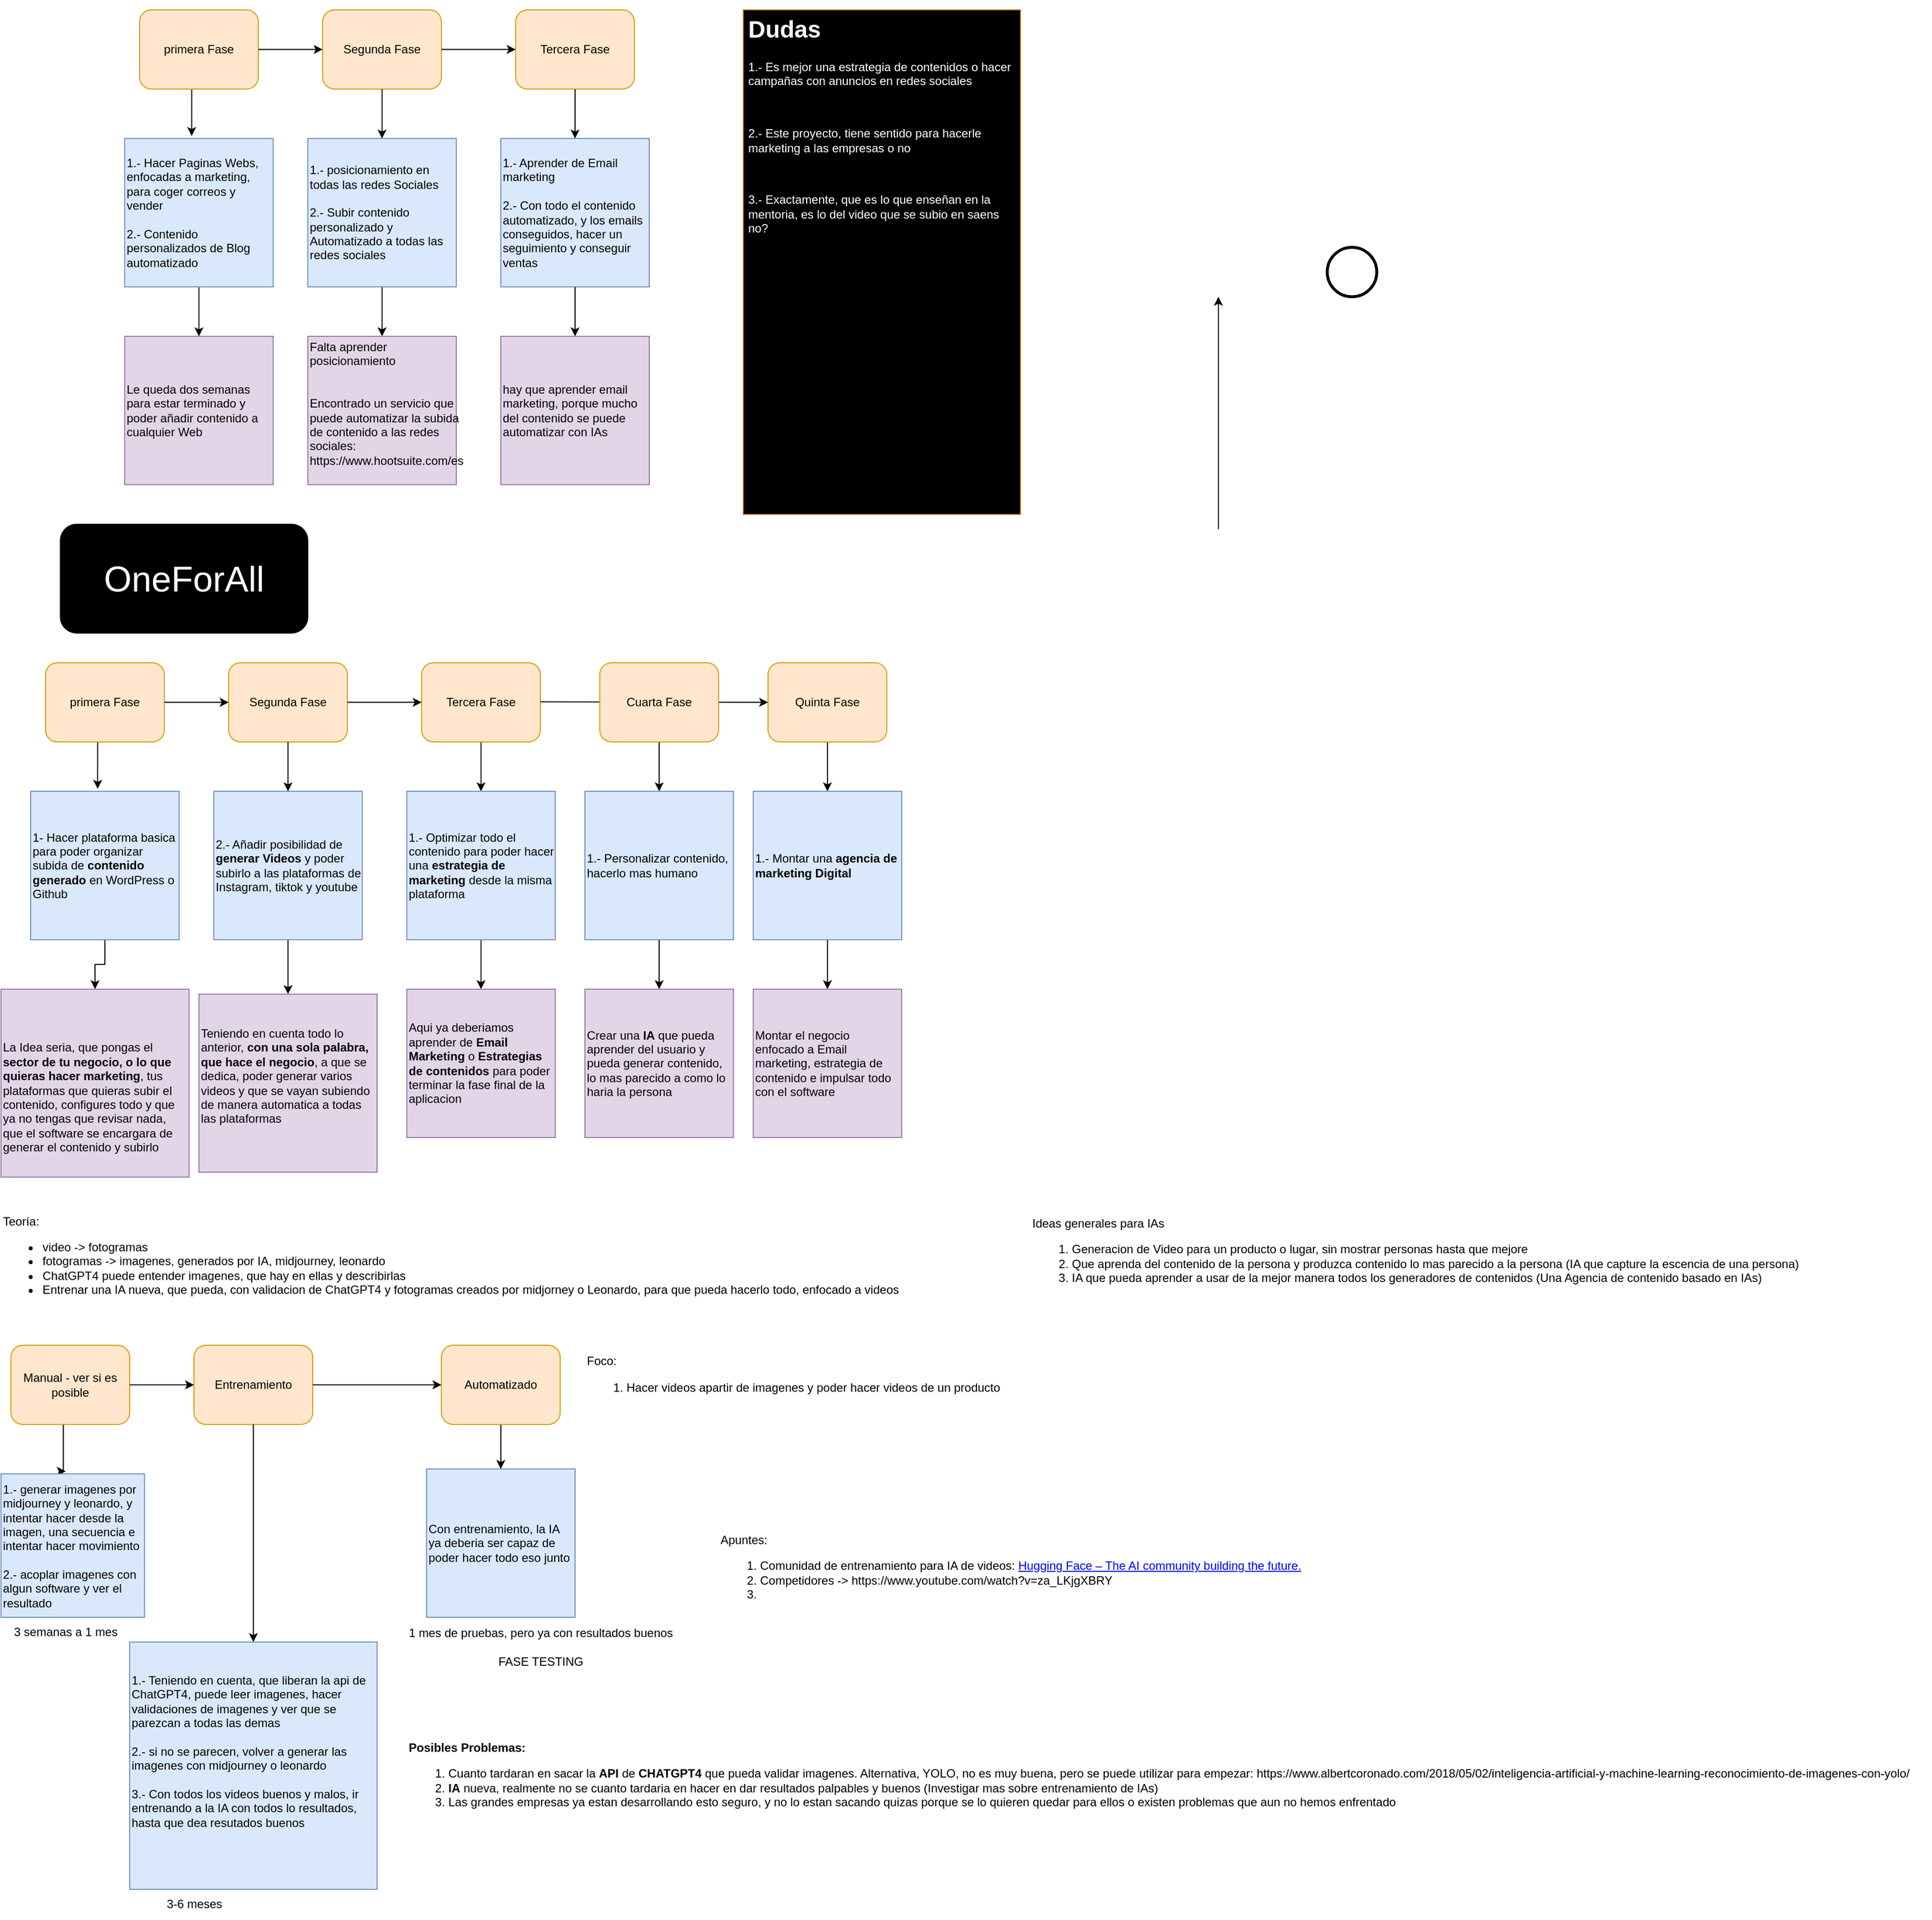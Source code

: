 <mxfile version="21.1.2" type="github">
  <diagram name="Page-1" id="2a216829-ef6e-dabb-86c1-c78162f3ba2b">
    <mxGraphModel dx="1050" dy="541" grid="1" gridSize="10" guides="1" tooltips="1" connect="1" arrows="1" fold="1" page="1" pageScale="1" pageWidth="850" pageHeight="1100" background="none" math="0" shadow="0">
      <root>
        <mxCell id="0" />
        <mxCell id="1" parent="0" />
        <mxCell id="0VyVYXyV5IGO3JdP-Ufd-3" style="edgeStyle=orthogonalEdgeStyle;rounded=0;orthogonalLoop=1;jettySize=auto;html=1;exitX=0.5;exitY=1;exitDx=0;exitDy=0;entryX=0.451;entryY=-0.017;entryDx=0;entryDy=0;entryPerimeter=0;" parent="1" source="7a84cebc1def654-2" target="0VyVYXyV5IGO3JdP-Ufd-1" edge="1">
          <mxGeometry relative="1" as="geometry">
            <Array as="points">
              <mxPoint x="243" y="330" />
            </Array>
          </mxGeometry>
        </mxCell>
        <mxCell id="7a84cebc1def654-2" value="primera Fase" style="shape=ext;rounded=1;html=1;whiteSpace=wrap;fillColor=#ffe6cc;strokeColor=#d79b00;" parent="1" vertex="1">
          <mxGeometry x="190" y="250" width="120" height="80" as="geometry" />
        </mxCell>
        <mxCell id="7a84cebc1def654-3" value="Segunda Fase" style="shape=ext;rounded=1;html=1;whiteSpace=wrap;fillColor=#ffe6cc;strokeColor=#d79b00;" parent="1" vertex="1">
          <mxGeometry x="375" y="250" width="120" height="80" as="geometry" />
        </mxCell>
        <mxCell id="7a84cebc1def654-26" value="" style="shape=mxgraph.bpmn.shape;html=1;verticalLabelPosition=bottom;labelBackgroundColor=#ffffff;verticalAlign=top;perimeter=ellipsePerimeter;outline=end;symbol=general;" parent="1" vertex="1">
          <mxGeometry x="1390" y="490.0" width="50" height="50" as="geometry" />
        </mxCell>
        <mxCell id="7a84cebc1def654-39" style="edgeStyle=orthogonalEdgeStyle;rounded=0;html=1;jettySize=auto;orthogonalLoop=1;" parent="1" source="7a84cebc1def654-2" target="7a84cebc1def654-3" edge="1">
          <mxGeometry relative="1" as="geometry" />
        </mxCell>
        <mxCell id="7a84cebc1def654-45" style="edgeStyle=orthogonalEdgeStyle;rounded=0;html=1;jettySize=auto;orthogonalLoop=1;" parent="1" edge="1">
          <mxGeometry relative="1" as="geometry">
            <mxPoint x="1280" y="775" as="sourcePoint" />
            <mxPoint x="1280" y="540" as="targetPoint" />
          </mxGeometry>
        </mxCell>
        <mxCell id="0VyVYXyV5IGO3JdP-Ufd-22" style="edgeStyle=orthogonalEdgeStyle;rounded=0;orthogonalLoop=1;jettySize=auto;html=1;entryX=0.5;entryY=0;entryDx=0;entryDy=0;" parent="1" source="0VyVYXyV5IGO3JdP-Ufd-1" target="0VyVYXyV5IGO3JdP-Ufd-19" edge="1">
          <mxGeometry relative="1" as="geometry" />
        </mxCell>
        <mxCell id="0VyVYXyV5IGO3JdP-Ufd-1" value="&lt;div style=&quot;&quot;&gt;&lt;span style=&quot;background-color: initial;&quot;&gt;1.- Hacer Paginas Webs, enfocadas a marketing, para coger correos y vender&lt;/span&gt;&lt;/div&gt;&lt;div style=&quot;&quot;&gt;&lt;span style=&quot;background-color: initial;&quot;&gt;&amp;nbsp;&lt;/span&gt;&lt;/div&gt;&lt;div style=&quot;&quot;&gt;&lt;span style=&quot;background-color: initial;&quot;&gt;2.- Contenido personalizados de Blog automatizado&lt;/span&gt;&lt;/div&gt;" style="whiteSpace=wrap;html=1;aspect=fixed;fillColor=#dae8fc;strokeColor=#6c8ebf;align=left;" parent="1" vertex="1">
          <mxGeometry x="175" y="380" width="150" height="150" as="geometry" />
        </mxCell>
        <mxCell id="0VyVYXyV5IGO3JdP-Ufd-23" style="edgeStyle=orthogonalEdgeStyle;rounded=0;orthogonalLoop=1;jettySize=auto;html=1;" parent="1" source="0VyVYXyV5IGO3JdP-Ufd-4" target="0VyVYXyV5IGO3JdP-Ufd-20" edge="1">
          <mxGeometry relative="1" as="geometry" />
        </mxCell>
        <mxCell id="0VyVYXyV5IGO3JdP-Ufd-4" value="&lt;div style=&quot;&quot;&gt;&lt;span style=&quot;background-color: initial;&quot;&gt;1.- posicionamiento en todas las redes Sociales&lt;/span&gt;&lt;/div&gt;&lt;div style=&quot;&quot;&gt;&lt;span style=&quot;background-color: initial;&quot;&gt;&amp;nbsp;&lt;/span&gt;&lt;/div&gt;&lt;div style=&quot;&quot;&gt;&lt;span style=&quot;background-color: initial;&quot;&gt;2.- Subir contenido personalizado y Automatizado a todas las redes sociales&lt;/span&gt;&lt;/div&gt;" style="whiteSpace=wrap;html=1;aspect=fixed;fillColor=#dae8fc;strokeColor=#6c8ebf;align=left;" parent="1" vertex="1">
          <mxGeometry x="360" y="380" width="150" height="150" as="geometry" />
        </mxCell>
        <mxCell id="0VyVYXyV5IGO3JdP-Ufd-12" style="edgeStyle=orthogonalEdgeStyle;rounded=0;orthogonalLoop=1;jettySize=auto;html=1;exitX=0.5;exitY=1;exitDx=0;exitDy=0;entryX=0.5;entryY=0;entryDx=0;entryDy=0;" parent="1" source="0VyVYXyV5IGO3JdP-Ufd-5" target="0VyVYXyV5IGO3JdP-Ufd-7" edge="1">
          <mxGeometry relative="1" as="geometry" />
        </mxCell>
        <mxCell id="0VyVYXyV5IGO3JdP-Ufd-5" value="Tercera Fase" style="shape=ext;rounded=1;html=1;whiteSpace=wrap;fillColor=#ffe6cc;strokeColor=#d79b00;" parent="1" vertex="1">
          <mxGeometry x="570" y="250" width="120" height="80" as="geometry" />
        </mxCell>
        <mxCell id="0VyVYXyV5IGO3JdP-Ufd-6" value="" style="endArrow=classic;html=1;rounded=0;exitX=1;exitY=0.5;exitDx=0;exitDy=0;entryX=0;entryY=0.5;entryDx=0;entryDy=0;" parent="1" source="7a84cebc1def654-3" target="0VyVYXyV5IGO3JdP-Ufd-5" edge="1">
          <mxGeometry width="50" height="50" relative="1" as="geometry">
            <mxPoint x="620" y="440" as="sourcePoint" />
            <mxPoint x="670" y="390" as="targetPoint" />
          </mxGeometry>
        </mxCell>
        <mxCell id="0VyVYXyV5IGO3JdP-Ufd-24" style="edgeStyle=orthogonalEdgeStyle;rounded=0;orthogonalLoop=1;jettySize=auto;html=1;exitX=0.5;exitY=1;exitDx=0;exitDy=0;entryX=0.5;entryY=0;entryDx=0;entryDy=0;" parent="1" source="0VyVYXyV5IGO3JdP-Ufd-7" target="0VyVYXyV5IGO3JdP-Ufd-21" edge="1">
          <mxGeometry relative="1" as="geometry" />
        </mxCell>
        <mxCell id="0VyVYXyV5IGO3JdP-Ufd-7" value="&lt;div style=&quot;&quot;&gt;&lt;span style=&quot;background-color: initial;&quot;&gt;1.- Aprender de Email marketing&lt;/span&gt;&lt;/div&gt;&lt;div style=&quot;&quot;&gt;&lt;span style=&quot;background-color: initial;&quot;&gt;&amp;nbsp;&lt;/span&gt;&lt;/div&gt;&lt;div style=&quot;&quot;&gt;&lt;span style=&quot;background-color: initial;&quot;&gt;2.- Con todo el contenido automatizado, y los emails conseguidos, hacer un seguimiento y conseguir ventas&lt;/span&gt;&lt;/div&gt;" style="whiteSpace=wrap;html=1;aspect=fixed;fillColor=#dae8fc;strokeColor=#6c8ebf;align=left;" parent="1" vertex="1">
          <mxGeometry x="555" y="380" width="150" height="150" as="geometry" />
        </mxCell>
        <mxCell id="0VyVYXyV5IGO3JdP-Ufd-9" value="" style="endArrow=classic;html=1;rounded=0;exitX=0.5;exitY=1;exitDx=0;exitDy=0;entryX=0.5;entryY=0;entryDx=0;entryDy=0;" parent="1" source="7a84cebc1def654-3" target="0VyVYXyV5IGO3JdP-Ufd-4" edge="1">
          <mxGeometry width="50" height="50" relative="1" as="geometry">
            <mxPoint x="530" y="400" as="sourcePoint" />
            <mxPoint x="580" y="350" as="targetPoint" />
          </mxGeometry>
        </mxCell>
        <mxCell id="0VyVYXyV5IGO3JdP-Ufd-19" value="&lt;div style=&quot;&quot;&gt;Le queda dos semanas para estar terminado y poder añadir contenido a cualquier Web&lt;/div&gt;" style="whiteSpace=wrap;html=1;aspect=fixed;fillColor=#e1d5e7;strokeColor=#9673a6;align=left;" parent="1" vertex="1">
          <mxGeometry x="175" y="580" width="150" height="150" as="geometry" />
        </mxCell>
        <mxCell id="0VyVYXyV5IGO3JdP-Ufd-20" value="&lt;div style=&quot;&quot;&gt;&lt;br&gt;&lt;/div&gt;&lt;div style=&quot;&quot;&gt;Falta aprender posicionamiento&amp;nbsp;&lt;/div&gt;&lt;div style=&quot;&quot;&gt;&lt;br&gt;&lt;/div&gt;&lt;div style=&quot;&quot;&gt;&lt;br&gt;&lt;/div&gt;&lt;div style=&quot;&quot;&gt;Encontrado un servicio que puede automatizar la subida de contenido a las redes sociales:&amp;nbsp;&lt;/div&gt;&lt;div style=&quot;&quot;&gt;https://www.hootsuite.com/es&lt;/div&gt;&lt;div style=&quot;&quot;&gt;&lt;br&gt;&lt;/div&gt;&lt;div style=&quot;&quot;&gt;&lt;br&gt;&lt;/div&gt;" style="whiteSpace=wrap;html=1;aspect=fixed;fillColor=#e1d5e7;strokeColor=#9673a6;align=left;" parent="1" vertex="1">
          <mxGeometry x="360" y="580" width="150" height="150" as="geometry" />
        </mxCell>
        <mxCell id="0VyVYXyV5IGO3JdP-Ufd-21" value="&lt;div style=&quot;&quot;&gt;hay que aprender email marketing, porque mucho del contenido se puede automatizar con IAs&lt;/div&gt;" style="whiteSpace=wrap;html=1;aspect=fixed;fillColor=#e1d5e7;strokeColor=#9673a6;align=left;" parent="1" vertex="1">
          <mxGeometry x="555" y="580" width="150" height="150" as="geometry" />
        </mxCell>
        <mxCell id="0VyVYXyV5IGO3JdP-Ufd-27" value="&lt;h1&gt;Dudas&lt;/h1&gt;&lt;p&gt;1.- Es mejor una estrategia de contenidos o hacer campañas con anuncios en redes sociales&lt;/p&gt;&lt;p&gt;&lt;span style=&quot;background-color: initial;&quot;&gt;&lt;br&gt;&lt;/span&gt;&lt;/p&gt;&lt;p&gt;&lt;span style=&quot;background-color: initial;&quot;&gt;2.- Este proyecto, tiene sentido para hacerle marketing a las empresas o no&lt;/span&gt;&lt;br&gt;&lt;/p&gt;&lt;p&gt;&lt;span style=&quot;background-color: initial;&quot;&gt;&lt;br&gt;&lt;/span&gt;&lt;/p&gt;&lt;p&gt;&lt;span style=&quot;background-color: initial;&quot;&gt;3.- Exactamente, que es lo que enseñan en la mentoria, es lo del video que se subio en saens no?&amp;nbsp;&lt;/span&gt;&lt;span style=&quot;background-color: initial; white-space: pre;&quot;&gt; &lt;/span&gt;&lt;/p&gt;&lt;p&gt;&lt;span style=&quot;background-color: initial;&quot;&gt;&lt;span style=&quot;white-space: pre;&quot;&gt; &lt;/span&gt;&lt;br&gt;&lt;/span&gt;&lt;/p&gt;" style="text;html=1;strokeColor=#BD7000;fillColor=#000000;spacing=5;spacingTop=-20;whiteSpace=wrap;overflow=hidden;rounded=0;fontColor=#FFFFFF;" parent="1" vertex="1">
          <mxGeometry x="800" y="250" width="280" height="510" as="geometry" />
        </mxCell>
        <mxCell id="uN3F-sd9gV85lb1dvhrI-2" style="edgeStyle=orthogonalEdgeStyle;rounded=0;orthogonalLoop=1;jettySize=auto;html=1;exitX=0.5;exitY=1;exitDx=0;exitDy=0;entryX=0.451;entryY=-0.017;entryDx=0;entryDy=0;entryPerimeter=0;" parent="1" source="uN3F-sd9gV85lb1dvhrI-3" target="uN3F-sd9gV85lb1dvhrI-7" edge="1">
          <mxGeometry relative="1" as="geometry">
            <Array as="points">
              <mxPoint x="148" y="990" />
            </Array>
          </mxGeometry>
        </mxCell>
        <mxCell id="uN3F-sd9gV85lb1dvhrI-3" value="primera Fase" style="shape=ext;rounded=1;html=1;whiteSpace=wrap;fillColor=#ffe6cc;strokeColor=#d79b00;" parent="1" vertex="1">
          <mxGeometry x="95" y="910" width="120" height="80" as="geometry" />
        </mxCell>
        <mxCell id="uN3F-sd9gV85lb1dvhrI-4" value="Segunda Fase" style="shape=ext;rounded=1;html=1;whiteSpace=wrap;fillColor=#ffe6cc;strokeColor=#d79b00;" parent="1" vertex="1">
          <mxGeometry x="280" y="910" width="120" height="80" as="geometry" />
        </mxCell>
        <mxCell id="uN3F-sd9gV85lb1dvhrI-5" style="edgeStyle=orthogonalEdgeStyle;rounded=0;html=1;jettySize=auto;orthogonalLoop=1;" parent="1" source="uN3F-sd9gV85lb1dvhrI-3" target="uN3F-sd9gV85lb1dvhrI-4" edge="1">
          <mxGeometry relative="1" as="geometry" />
        </mxCell>
        <mxCell id="uN3F-sd9gV85lb1dvhrI-6" style="edgeStyle=orthogonalEdgeStyle;rounded=0;orthogonalLoop=1;jettySize=auto;html=1;entryX=0.5;entryY=0;entryDx=0;entryDy=0;" parent="1" source="uN3F-sd9gV85lb1dvhrI-7" target="uN3F-sd9gV85lb1dvhrI-16" edge="1">
          <mxGeometry relative="1" as="geometry" />
        </mxCell>
        <mxCell id="uN3F-sd9gV85lb1dvhrI-7" value="&lt;div style=&quot;&quot;&gt;&lt;span style=&quot;background-color: initial;&quot;&gt;1- Hacer plataforma basica para poder organizar subida de &lt;b&gt;contenido generado&lt;/b&gt; en WordPress o Github&amp;nbsp;&lt;/span&gt;&lt;/div&gt;" style="whiteSpace=wrap;html=1;aspect=fixed;fillColor=#dae8fc;strokeColor=#6c8ebf;align=left;" parent="1" vertex="1">
          <mxGeometry x="80" y="1040" width="150" height="150" as="geometry" />
        </mxCell>
        <mxCell id="uN3F-sd9gV85lb1dvhrI-8" style="edgeStyle=orthogonalEdgeStyle;rounded=0;orthogonalLoop=1;jettySize=auto;html=1;" parent="1" source="uN3F-sd9gV85lb1dvhrI-9" target="uN3F-sd9gV85lb1dvhrI-17" edge="1">
          <mxGeometry relative="1" as="geometry" />
        </mxCell>
        <mxCell id="uN3F-sd9gV85lb1dvhrI-9" value="&lt;div style=&quot;&quot;&gt;&lt;span style=&quot;background-color: initial;&quot;&gt;2.- Añadir posibilidad de &lt;b&gt;generar Videos&lt;/b&gt; y poder subirlo a las plataformas de Instagram, tiktok y youtube&lt;/span&gt;&lt;br&gt;&lt;/div&gt;" style="whiteSpace=wrap;html=1;aspect=fixed;fillColor=#dae8fc;strokeColor=#6c8ebf;align=left;" parent="1" vertex="1">
          <mxGeometry x="265" y="1040" width="150" height="150" as="geometry" />
        </mxCell>
        <mxCell id="uN3F-sd9gV85lb1dvhrI-10" style="edgeStyle=orthogonalEdgeStyle;rounded=0;orthogonalLoop=1;jettySize=auto;html=1;exitX=0.5;exitY=1;exitDx=0;exitDy=0;entryX=0.5;entryY=0;entryDx=0;entryDy=0;" parent="1" source="uN3F-sd9gV85lb1dvhrI-11" target="uN3F-sd9gV85lb1dvhrI-14" edge="1">
          <mxGeometry relative="1" as="geometry" />
        </mxCell>
        <mxCell id="uN3F-sd9gV85lb1dvhrI-11" value="Tercera Fase" style="shape=ext;rounded=1;html=1;whiteSpace=wrap;fillColor=#ffe6cc;strokeColor=#d79b00;" parent="1" vertex="1">
          <mxGeometry x="475" y="910" width="120" height="80" as="geometry" />
        </mxCell>
        <mxCell id="uN3F-sd9gV85lb1dvhrI-12" value="" style="endArrow=classic;html=1;rounded=0;exitX=1;exitY=0.5;exitDx=0;exitDy=0;entryX=0;entryY=0.5;entryDx=0;entryDy=0;" parent="1" source="uN3F-sd9gV85lb1dvhrI-4" target="uN3F-sd9gV85lb1dvhrI-11" edge="1">
          <mxGeometry width="50" height="50" relative="1" as="geometry">
            <mxPoint x="525" y="1100" as="sourcePoint" />
            <mxPoint x="575" y="1050" as="targetPoint" />
          </mxGeometry>
        </mxCell>
        <mxCell id="uN3F-sd9gV85lb1dvhrI-13" style="edgeStyle=orthogonalEdgeStyle;rounded=0;orthogonalLoop=1;jettySize=auto;html=1;exitX=0.5;exitY=1;exitDx=0;exitDy=0;entryX=0.5;entryY=0;entryDx=0;entryDy=0;" parent="1" source="uN3F-sd9gV85lb1dvhrI-14" target="uN3F-sd9gV85lb1dvhrI-18" edge="1">
          <mxGeometry relative="1" as="geometry" />
        </mxCell>
        <mxCell id="uN3F-sd9gV85lb1dvhrI-14" value="&lt;div style=&quot;&quot;&gt;&lt;span style=&quot;background-color: initial;&quot;&gt;1.- Optimizar todo el contenido para poder hacer una &lt;b&gt;estrategia de marketing &lt;/b&gt;desde la misma plataforma&lt;/span&gt;&lt;/div&gt;" style="whiteSpace=wrap;html=1;aspect=fixed;fillColor=#dae8fc;strokeColor=#6c8ebf;align=left;" parent="1" vertex="1">
          <mxGeometry x="460" y="1040" width="150" height="150" as="geometry" />
        </mxCell>
        <mxCell id="uN3F-sd9gV85lb1dvhrI-15" value="" style="endArrow=classic;html=1;rounded=0;exitX=0.5;exitY=1;exitDx=0;exitDy=0;entryX=0.5;entryY=0;entryDx=0;entryDy=0;" parent="1" source="uN3F-sd9gV85lb1dvhrI-4" target="uN3F-sd9gV85lb1dvhrI-9" edge="1">
          <mxGeometry width="50" height="50" relative="1" as="geometry">
            <mxPoint x="435" y="1060" as="sourcePoint" />
            <mxPoint x="485" y="1010" as="targetPoint" />
          </mxGeometry>
        </mxCell>
        <mxCell id="uN3F-sd9gV85lb1dvhrI-16" value="&lt;div style=&quot;&quot;&gt;&lt;br&gt;&lt;/div&gt;&lt;div style=&quot;&quot;&gt;&lt;div style=&quot;border-color: var(--border-color);&quot;&gt;&lt;br style=&quot;border-color: var(--border-color);&quot;&gt;&lt;/div&gt;&lt;div style=&quot;border-color: var(--border-color);&quot;&gt;&lt;span style=&quot;border-color: var(--border-color); background-color: initial;&quot;&gt;La Idea seria, que pongas el &lt;b&gt;sector de tu negocio, o lo que quieras hacer marketing&lt;/b&gt;, tus plataformas que quieras subir el contenido, configures todo y que ya no tengas que revisar nada, que el software se encargara de generar el contenido y subirlo&lt;/span&gt;&lt;/div&gt;&lt;/div&gt;" style="whiteSpace=wrap;html=1;aspect=fixed;fillColor=#e1d5e7;strokeColor=#9673a6;align=left;" parent="1" vertex="1">
          <mxGeometry x="50" y="1240" width="190" height="190" as="geometry" />
        </mxCell>
        <mxCell id="uN3F-sd9gV85lb1dvhrI-17" value="&lt;div style=&quot;&quot;&gt;&lt;br&gt;&lt;/div&gt;&lt;div style=&quot;&quot;&gt;Teniendo en cuenta todo lo anterior, &lt;b&gt;con una sola palabra, que hace el negocio&lt;/b&gt;, a que se dedica, poder generar varios videos y que se vayan subiendo de manera automatica a todas las plataformas&amp;nbsp;&lt;/div&gt;&lt;div style=&quot;&quot;&gt;&lt;br&gt;&lt;/div&gt;&lt;div style=&quot;&quot;&gt;&lt;br&gt;&lt;/div&gt;" style="whiteSpace=wrap;html=1;aspect=fixed;fillColor=#e1d5e7;strokeColor=#9673a6;align=left;" parent="1" vertex="1">
          <mxGeometry x="250" y="1245" width="180" height="180" as="geometry" />
        </mxCell>
        <mxCell id="uN3F-sd9gV85lb1dvhrI-18" value="&lt;div style=&quot;&quot;&gt;Aqui ya deberiamos aprender de &lt;b&gt;Email Marketing &lt;/b&gt;o &lt;b&gt;Estrategias de contenidos &lt;/b&gt;para poder terminar la fase final de la aplicacion&amp;nbsp;&lt;/div&gt;" style="whiteSpace=wrap;html=1;aspect=fixed;fillColor=#e1d5e7;strokeColor=#9673a6;align=left;" parent="1" vertex="1">
          <mxGeometry x="460" y="1240" width="150" height="150" as="geometry" />
        </mxCell>
        <mxCell id="uN3F-sd9gV85lb1dvhrI-21" value="&lt;font style=&quot;font-size: 36px;&quot;&gt;OneForAll&lt;/font&gt;" style="rounded=1;whiteSpace=wrap;html=1;strokeColor=#000000;fillColor=#000000;fontColor=#FFFFFF;" parent="1" vertex="1">
          <mxGeometry x="110" y="770" width="250" height="110" as="geometry" />
        </mxCell>
        <mxCell id="uN3F-sd9gV85lb1dvhrI-49" style="edgeStyle=orthogonalEdgeStyle;rounded=0;orthogonalLoop=1;jettySize=auto;html=1;entryX=0.5;entryY=0;entryDx=0;entryDy=0;" parent="1" source="uN3F-sd9gV85lb1dvhrI-41" target="uN3F-sd9gV85lb1dvhrI-43" edge="1">
          <mxGeometry relative="1" as="geometry" />
        </mxCell>
        <mxCell id="uN3F-sd9gV85lb1dvhrI-41" value="Quinta Fase" style="shape=ext;rounded=1;html=1;whiteSpace=wrap;fillColor=#ffe6cc;strokeColor=#d79b00;" parent="1" vertex="1">
          <mxGeometry x="825" y="910" width="120" height="80" as="geometry" />
        </mxCell>
        <mxCell id="uN3F-sd9gV85lb1dvhrI-42" value="" style="endArrow=classic;html=1;rounded=0;exitX=1;exitY=0.5;exitDx=0;exitDy=0;entryX=0;entryY=0.5;entryDx=0;entryDy=0;" parent="1" target="uN3F-sd9gV85lb1dvhrI-41" edge="1">
          <mxGeometry width="50" height="50" relative="1" as="geometry">
            <mxPoint x="595" y="949.5" as="sourcePoint" />
            <mxPoint x="680" y="950" as="targetPoint" />
          </mxGeometry>
        </mxCell>
        <mxCell id="uN3F-sd9gV85lb1dvhrI-50" style="edgeStyle=orthogonalEdgeStyle;rounded=0;orthogonalLoop=1;jettySize=auto;html=1;entryX=0.5;entryY=0;entryDx=0;entryDy=0;" parent="1" source="uN3F-sd9gV85lb1dvhrI-43" target="uN3F-sd9gV85lb1dvhrI-46" edge="1">
          <mxGeometry relative="1" as="geometry" />
        </mxCell>
        <mxCell id="uN3F-sd9gV85lb1dvhrI-43" value="&lt;div style=&quot;&quot;&gt;&lt;span style=&quot;background-color: initial;&quot;&gt;1.- Montar una &lt;b&gt;agencia de marketing Digital&lt;/b&gt;&amp;nbsp;&lt;/span&gt;&lt;/div&gt;" style="whiteSpace=wrap;html=1;aspect=fixed;fillColor=#dae8fc;strokeColor=#6c8ebf;align=left;" parent="1" vertex="1">
          <mxGeometry x="810" y="1040" width="150" height="150" as="geometry" />
        </mxCell>
        <mxCell id="uN3F-sd9gV85lb1dvhrI-46" value="&lt;div style=&quot;&quot;&gt;Montar el negocio enfocado a Email marketing, estrategia de contenido e impulsar todo con el software&lt;br&gt;&lt;/div&gt;" style="whiteSpace=wrap;html=1;aspect=fixed;fillColor=#e1d5e7;strokeColor=#9673a6;align=left;" parent="1" vertex="1">
          <mxGeometry x="810" y="1240" width="150" height="150" as="geometry" />
        </mxCell>
        <mxCell id="XKk2bicyEZhXiGaG2Zve-3" style="edgeStyle=orthogonalEdgeStyle;rounded=0;orthogonalLoop=1;jettySize=auto;html=1;exitX=0.5;exitY=1;exitDx=0;exitDy=0;entryX=0.451;entryY=-0.017;entryDx=0;entryDy=0;entryPerimeter=0;" edge="1" parent="1" source="XKk2bicyEZhXiGaG2Zve-4" target="XKk2bicyEZhXiGaG2Zve-7">
          <mxGeometry relative="1" as="geometry">
            <Array as="points">
              <mxPoint x="113" y="1680" />
            </Array>
          </mxGeometry>
        </mxCell>
        <mxCell id="XKk2bicyEZhXiGaG2Zve-4" value="Manual - ver si es posible" style="shape=ext;rounded=1;html=1;whiteSpace=wrap;fillColor=#ffe6cc;strokeColor=#d79b00;" vertex="1" parent="1">
          <mxGeometry x="60" y="1600" width="120" height="80" as="geometry" />
        </mxCell>
        <mxCell id="XKk2bicyEZhXiGaG2Zve-5" value="Entrenamiento" style="shape=ext;rounded=1;html=1;whiteSpace=wrap;fillColor=#ffe6cc;strokeColor=#d79b00;" vertex="1" parent="1">
          <mxGeometry x="245" y="1600" width="120" height="80" as="geometry" />
        </mxCell>
        <mxCell id="XKk2bicyEZhXiGaG2Zve-6" style="edgeStyle=orthogonalEdgeStyle;rounded=0;html=1;jettySize=auto;orthogonalLoop=1;" edge="1" parent="1" source="XKk2bicyEZhXiGaG2Zve-4" target="XKk2bicyEZhXiGaG2Zve-5">
          <mxGeometry relative="1" as="geometry" />
        </mxCell>
        <mxCell id="XKk2bicyEZhXiGaG2Zve-7" value="&lt;div style=&quot;&quot;&gt;1.- generar imagenes por midjourney y leonardo, y intentar hacer desde la imagen, una secuencia e intentar hacer movimiento&lt;/div&gt;&lt;div style=&quot;&quot;&gt;&lt;br&gt;&lt;/div&gt;&lt;div style=&quot;&quot;&gt;2.- acoplar imagenes con algun software y ver el resultado&amp;nbsp;&lt;/div&gt;" style="whiteSpace=wrap;html=1;aspect=fixed;fillColor=#dae8fc;strokeColor=#6c8ebf;align=left;" vertex="1" parent="1">
          <mxGeometry x="50" y="1730" width="145" height="145" as="geometry" />
        </mxCell>
        <mxCell id="XKk2bicyEZhXiGaG2Zve-8" value="&lt;div style=&quot;&quot;&gt;1.- Teniendo en cuenta, que liberan la api de ChatGPT4, puede leer imagenes, hacer validaciones de imagenes y ver que se parezcan a todas las demas&amp;nbsp;&lt;/div&gt;&lt;div style=&quot;&quot;&gt;&lt;br&gt;&lt;/div&gt;&lt;div style=&quot;&quot;&gt;2.- si no se parecen, volver a generar las imagenes con midjourney o leonardo&lt;/div&gt;&lt;div style=&quot;&quot;&gt;&lt;br&gt;&lt;/div&gt;&lt;div style=&quot;&quot;&gt;3.- Con todos los videos buenos y malos, ir entrenando a la IA con todos lo resultados, hasta que dea resutados buenos&amp;nbsp;&amp;nbsp;&lt;/div&gt;&lt;div style=&quot;&quot;&gt;&lt;br&gt;&lt;/div&gt;&lt;div style=&quot;&quot;&gt;&lt;br&gt;&lt;/div&gt;" style="whiteSpace=wrap;html=1;aspect=fixed;fillColor=#dae8fc;strokeColor=#6c8ebf;align=left;" vertex="1" parent="1">
          <mxGeometry x="180" y="1900" width="250" height="250" as="geometry" />
        </mxCell>
        <mxCell id="XKk2bicyEZhXiGaG2Zve-9" style="edgeStyle=orthogonalEdgeStyle;rounded=0;orthogonalLoop=1;jettySize=auto;html=1;exitX=0.5;exitY=1;exitDx=0;exitDy=0;entryX=0.5;entryY=0;entryDx=0;entryDy=0;" edge="1" parent="1" source="XKk2bicyEZhXiGaG2Zve-10" target="XKk2bicyEZhXiGaG2Zve-12">
          <mxGeometry relative="1" as="geometry" />
        </mxCell>
        <mxCell id="XKk2bicyEZhXiGaG2Zve-10" value="Automatizado" style="shape=ext;rounded=1;html=1;whiteSpace=wrap;fillColor=#ffe6cc;strokeColor=#d79b00;" vertex="1" parent="1">
          <mxGeometry x="495" y="1600" width="120" height="80" as="geometry" />
        </mxCell>
        <mxCell id="XKk2bicyEZhXiGaG2Zve-11" value="" style="endArrow=classic;html=1;rounded=0;exitX=1;exitY=0.5;exitDx=0;exitDy=0;entryX=0;entryY=0.5;entryDx=0;entryDy=0;" edge="1" parent="1" source="XKk2bicyEZhXiGaG2Zve-5" target="XKk2bicyEZhXiGaG2Zve-10">
          <mxGeometry width="50" height="50" relative="1" as="geometry">
            <mxPoint x="490" y="1790" as="sourcePoint" />
            <mxPoint x="540" y="1740" as="targetPoint" />
          </mxGeometry>
        </mxCell>
        <mxCell id="XKk2bicyEZhXiGaG2Zve-12" value="&lt;div style=&quot;&quot;&gt;Con entrenamiento, la IA ya deberia ser capaz de poder hacer todo eso junto&lt;/div&gt;" style="whiteSpace=wrap;html=1;aspect=fixed;fillColor=#dae8fc;strokeColor=#6c8ebf;align=left;" vertex="1" parent="1">
          <mxGeometry x="480" y="1725" width="150" height="150" as="geometry" />
        </mxCell>
        <mxCell id="XKk2bicyEZhXiGaG2Zve-13" value="" style="endArrow=classic;html=1;rounded=0;exitX=0.5;exitY=1;exitDx=0;exitDy=0;entryX=0.5;entryY=0;entryDx=0;entryDy=0;" edge="1" parent="1" source="XKk2bicyEZhXiGaG2Zve-5" target="XKk2bicyEZhXiGaG2Zve-8">
          <mxGeometry width="50" height="50" relative="1" as="geometry">
            <mxPoint x="400" y="1750" as="sourcePoint" />
            <mxPoint x="450" y="1700" as="targetPoint" />
          </mxGeometry>
        </mxCell>
        <mxCell id="XKk2bicyEZhXiGaG2Zve-18" value="Teoría:&lt;br&gt;&lt;ul&gt;&lt;li&gt;video -&amp;gt; fotogramas&amp;nbsp;&lt;/li&gt;&lt;li style=&quot;&quot;&gt;fotogramas -&amp;gt; imagenes, generados por IA, midjourney, leonardo&lt;/li&gt;&lt;li style=&quot;&quot;&gt;ChatGPT4 puede entender imagenes, que hay en ellas y describirlas&lt;/li&gt;&lt;li style=&quot;&quot;&gt;Entrenar una IA nueva, que pueda, con validacion de ChatGPT4 y fotogramas creados por midjorney o Leonardo, para que pueda hacerlo todo, enfocado a videos&lt;/li&gt;&lt;/ul&gt;" style="text;html=1;align=left;verticalAlign=middle;resizable=0;points=[];autosize=1;strokeColor=none;fillColor=none;" vertex="1" parent="1">
          <mxGeometry x="50" y="1460" width="930" height="110" as="geometry" />
        </mxCell>
        <mxCell id="XKk2bicyEZhXiGaG2Zve-20" value="&lt;b&gt;Posibles Problemas:&amp;nbsp;&lt;br&gt;&lt;/b&gt;&lt;ol&gt;&lt;li&gt;Cuanto tardaran en sacar la &lt;b&gt;API&lt;/b&gt; de &lt;b&gt;CHATGPT4&lt;/b&gt; que pueda validar imagenes. Alternativa, YOLO, no es muy buena, pero se puede utilizar para empezar:&amp;nbsp;https://www.albertcoronado.com/2018/05/02/inteligencia-artificial-y-machine-learning-reconocimiento-de-imagenes-con-yolo/&lt;/li&gt;&lt;li&gt;&lt;b&gt;IA&lt;/b&gt; nueva, realmente no se cuanto tardaria en hacer en dar resultados palpables y buenos (Investigar mas sobre entrenamiento de IAs)&lt;/li&gt;&lt;li&gt;Las grandes empresas ya estan desarrollando esto seguro, y no lo estan sacando quizas porque se lo quieren quedar para ellos o existen problemas que aun no hemos enfrentado&lt;/li&gt;&lt;/ol&gt;" style="text;html=1;align=left;verticalAlign=middle;resizable=0;points=[];autosize=1;strokeColor=none;fillColor=none;" vertex="1" parent="1">
          <mxGeometry x="460" y="1990" width="1540" height="100" as="geometry" />
        </mxCell>
        <mxCell id="XKk2bicyEZhXiGaG2Zve-21" style="edgeStyle=orthogonalEdgeStyle;rounded=0;orthogonalLoop=1;jettySize=auto;html=1;entryX=0.5;entryY=0;entryDx=0;entryDy=0;" edge="1" parent="1" source="XKk2bicyEZhXiGaG2Zve-22" target="XKk2bicyEZhXiGaG2Zve-24">
          <mxGeometry relative="1" as="geometry" />
        </mxCell>
        <mxCell id="XKk2bicyEZhXiGaG2Zve-22" value="Cuarta Fase" style="shape=ext;rounded=1;html=1;whiteSpace=wrap;fillColor=#ffe6cc;strokeColor=#d79b00;" vertex="1" parent="1">
          <mxGeometry x="655" y="910" width="120" height="80" as="geometry" />
        </mxCell>
        <mxCell id="XKk2bicyEZhXiGaG2Zve-23" style="edgeStyle=orthogonalEdgeStyle;rounded=0;orthogonalLoop=1;jettySize=auto;html=1;entryX=0.5;entryY=0;entryDx=0;entryDy=0;" edge="1" parent="1" source="XKk2bicyEZhXiGaG2Zve-24" target="XKk2bicyEZhXiGaG2Zve-25">
          <mxGeometry relative="1" as="geometry" />
        </mxCell>
        <mxCell id="XKk2bicyEZhXiGaG2Zve-24" value="&lt;div style=&quot;&quot;&gt;&lt;span style=&quot;background-color: initial;&quot;&gt;1.- Personalizar contenido, hacerlo mas humano&lt;/span&gt;&lt;/div&gt;" style="whiteSpace=wrap;html=1;aspect=fixed;fillColor=#dae8fc;strokeColor=#6c8ebf;align=left;" vertex="1" parent="1">
          <mxGeometry x="640" y="1040" width="150" height="150" as="geometry" />
        </mxCell>
        <mxCell id="XKk2bicyEZhXiGaG2Zve-25" value="&lt;div style=&quot;&quot;&gt;Crear una &lt;b&gt;IA&lt;/b&gt; que pueda aprender del usuario y pueda generar contenido, lo mas parecido a como lo haria la persona&amp;nbsp;&lt;/div&gt;" style="whiteSpace=wrap;html=1;aspect=fixed;fillColor=#e1d5e7;strokeColor=#9673a6;align=left;" vertex="1" parent="1">
          <mxGeometry x="640" y="1240" width="150" height="150" as="geometry" />
        </mxCell>
        <mxCell id="XKk2bicyEZhXiGaG2Zve-26" value="3 semanas a 1 mes" style="text;html=1;align=center;verticalAlign=middle;resizable=0;points=[];autosize=1;strokeColor=none;fillColor=none;" vertex="1" parent="1">
          <mxGeometry x="50" y="1875" width="130" height="30" as="geometry" />
        </mxCell>
        <mxCell id="XKk2bicyEZhXiGaG2Zve-27" value="3-6 meses" style="text;html=1;align=center;verticalAlign=middle;resizable=0;points=[];autosize=1;strokeColor=none;fillColor=none;" vertex="1" parent="1">
          <mxGeometry x="205" y="2150" width="80" height="30" as="geometry" />
        </mxCell>
        <mxCell id="XKk2bicyEZhXiGaG2Zve-28" value="1 mes de pruebas, pero ya con resultados buenos&lt;br&gt;&lt;br&gt;FASE TESTING" style="text;html=1;align=center;verticalAlign=middle;resizable=0;points=[];autosize=1;strokeColor=none;fillColor=none;" vertex="1" parent="1">
          <mxGeometry x="450" y="1875" width="290" height="60" as="geometry" />
        </mxCell>
        <mxCell id="XKk2bicyEZhXiGaG2Zve-29" value="Foco:&amp;nbsp;&lt;br&gt;&lt;ol&gt;&lt;li style=&quot;&quot;&gt;Hacer videos apartir de imagenes y poder hacer videos de un producto&lt;/li&gt;&lt;/ol&gt;" style="text;html=1;align=left;verticalAlign=middle;resizable=0;points=[];autosize=1;strokeColor=none;fillColor=none;" vertex="1" parent="1">
          <mxGeometry x="640" y="1600" width="440" height="70" as="geometry" />
        </mxCell>
        <mxCell id="XKk2bicyEZhXiGaG2Zve-30" value="Apuntes:&lt;br&gt;&lt;ol&gt;&lt;li&gt;Comunidad de entrenamiento para IA de videos:&amp;nbsp;&lt;a href=&quot;https://huggingface.co/&quot;&gt;Hugging Face – The AI community building the future.&lt;/a&gt;&lt;/li&gt;&lt;li&gt;Competidores -&amp;gt;&amp;nbsp;https://www.youtube.com/watch?v=za_LKjgXBRY&lt;/li&gt;&lt;li&gt;&lt;br&gt;&lt;/li&gt;&lt;/ol&gt;" style="text;html=1;align=left;verticalAlign=middle;resizable=0;points=[];autosize=1;strokeColor=none;fillColor=none;" vertex="1" parent="1">
          <mxGeometry x="775" y="1780" width="610" height="100" as="geometry" />
        </mxCell>
        <mxCell id="XKk2bicyEZhXiGaG2Zve-31" value="Ideas generales para IAs&lt;br&gt;&lt;ol&gt;&lt;li style=&quot;border-color: var(--border-color);&quot;&gt;Generacion de Video para un producto o lugar, sin mostrar personas hasta que mejore&lt;/li&gt;&lt;li&gt;Que aprenda del contenido de la persona y produzca contenido lo mas parecido a la persona (IA que capture la escencia de una persona)&lt;/li&gt;&lt;li&gt;&lt;span style=&quot;background-color: initial;&quot;&gt;IA que pueda aprender a usar de la mejor manera todos los generadores de contenidos (Una Agencia de contenido basado en IAs)&lt;/span&gt;&lt;br&gt;&lt;/li&gt;&lt;/ol&gt;" style="text;html=1;align=left;verticalAlign=middle;resizable=0;points=[];autosize=1;strokeColor=none;fillColor=none;" vertex="1" parent="1">
          <mxGeometry x="1090" y="1460" width="800" height="100" as="geometry" />
        </mxCell>
      </root>
    </mxGraphModel>
  </diagram>
</mxfile>
